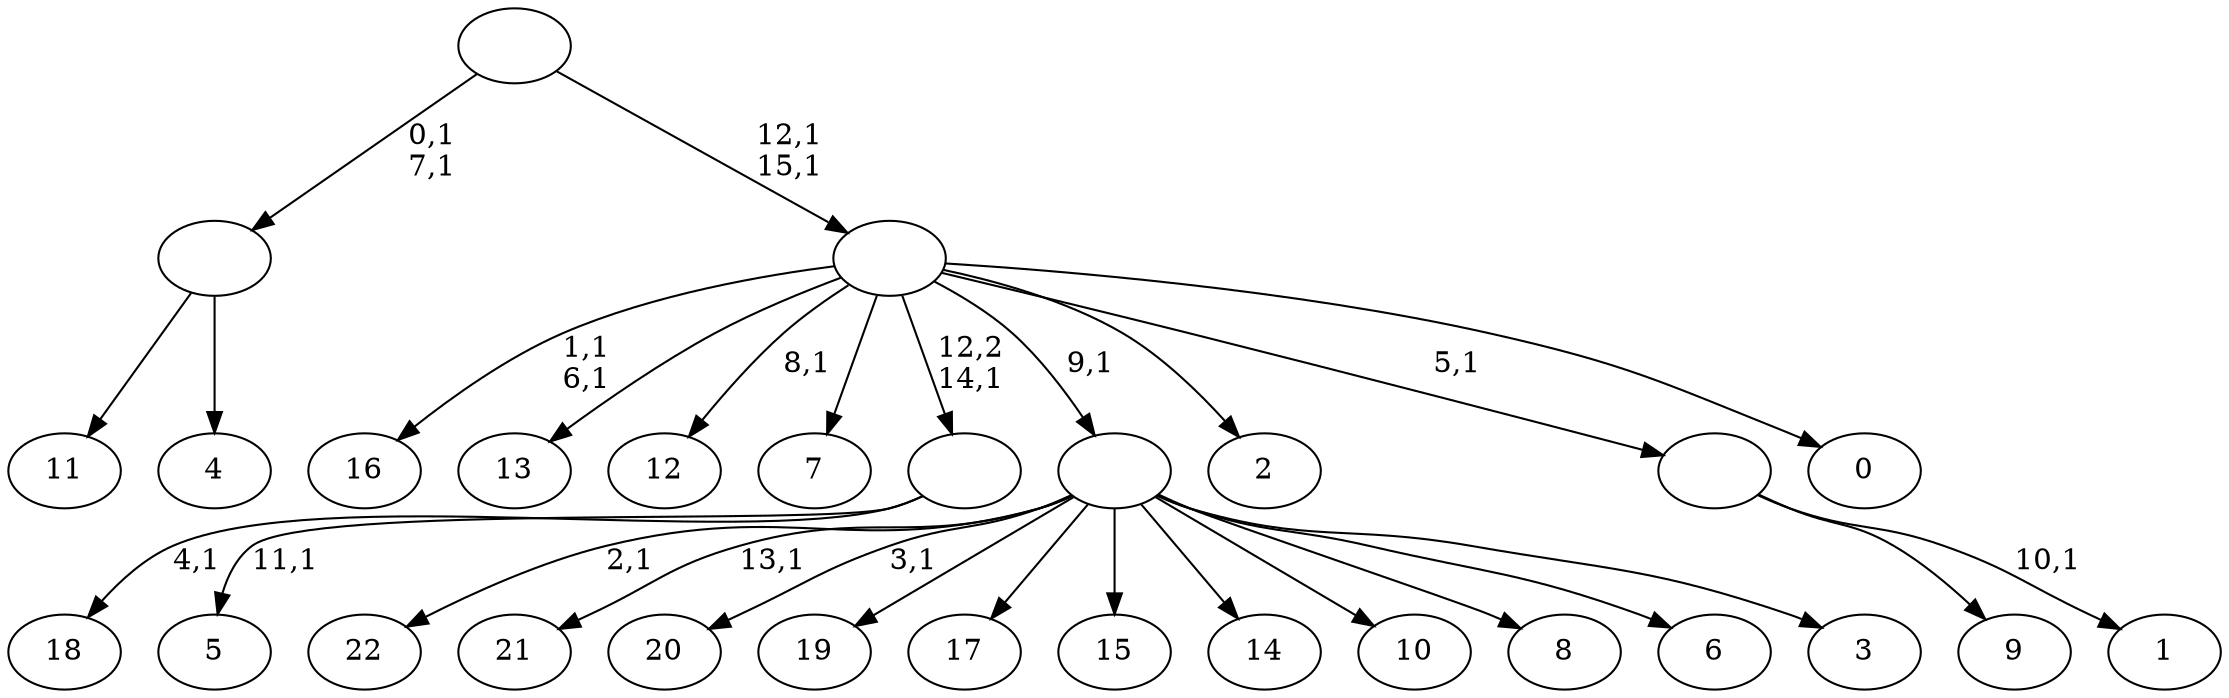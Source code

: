 digraph T {
	39 [label="22"]
	37 [label="21"]
	35 [label="20"]
	33 [label="19"]
	32 [label="18"]
	30 [label="17"]
	29 [label="16"]
	26 [label="15"]
	25 [label="14"]
	24 [label="13"]
	23 [label="12"]
	21 [label="11"]
	20 [label="10"]
	19 [label="9"]
	18 [label="8"]
	17 [label="7"]
	16 [label="6"]
	15 [label="5"]
	13 [label=""]
	12 [label="4"]
	11 [label=""]
	9 [label="3"]
	8 [label=""]
	7 [label="2"]
	6 [label="1"]
	4 [label=""]
	3 [label="0"]
	2 [label=""]
	0 [label=""]
	13 -> 15 [label="11,1"]
	13 -> 32 [label="4,1"]
	11 -> 21 [label=""]
	11 -> 12 [label=""]
	8 -> 35 [label="3,1"]
	8 -> 37 [label="13,1"]
	8 -> 39 [label="2,1"]
	8 -> 33 [label=""]
	8 -> 30 [label=""]
	8 -> 26 [label=""]
	8 -> 25 [label=""]
	8 -> 20 [label=""]
	8 -> 18 [label=""]
	8 -> 16 [label=""]
	8 -> 9 [label=""]
	4 -> 6 [label="10,1"]
	4 -> 19 [label=""]
	2 -> 23 [label="8,1"]
	2 -> 29 [label="1,1\n6,1"]
	2 -> 24 [label=""]
	2 -> 17 [label=""]
	2 -> 13 [label="12,2\n14,1"]
	2 -> 8 [label="9,1"]
	2 -> 7 [label=""]
	2 -> 4 [label="5,1"]
	2 -> 3 [label=""]
	0 -> 2 [label="12,1\n15,1"]
	0 -> 11 [label="0,1\n7,1"]
}
